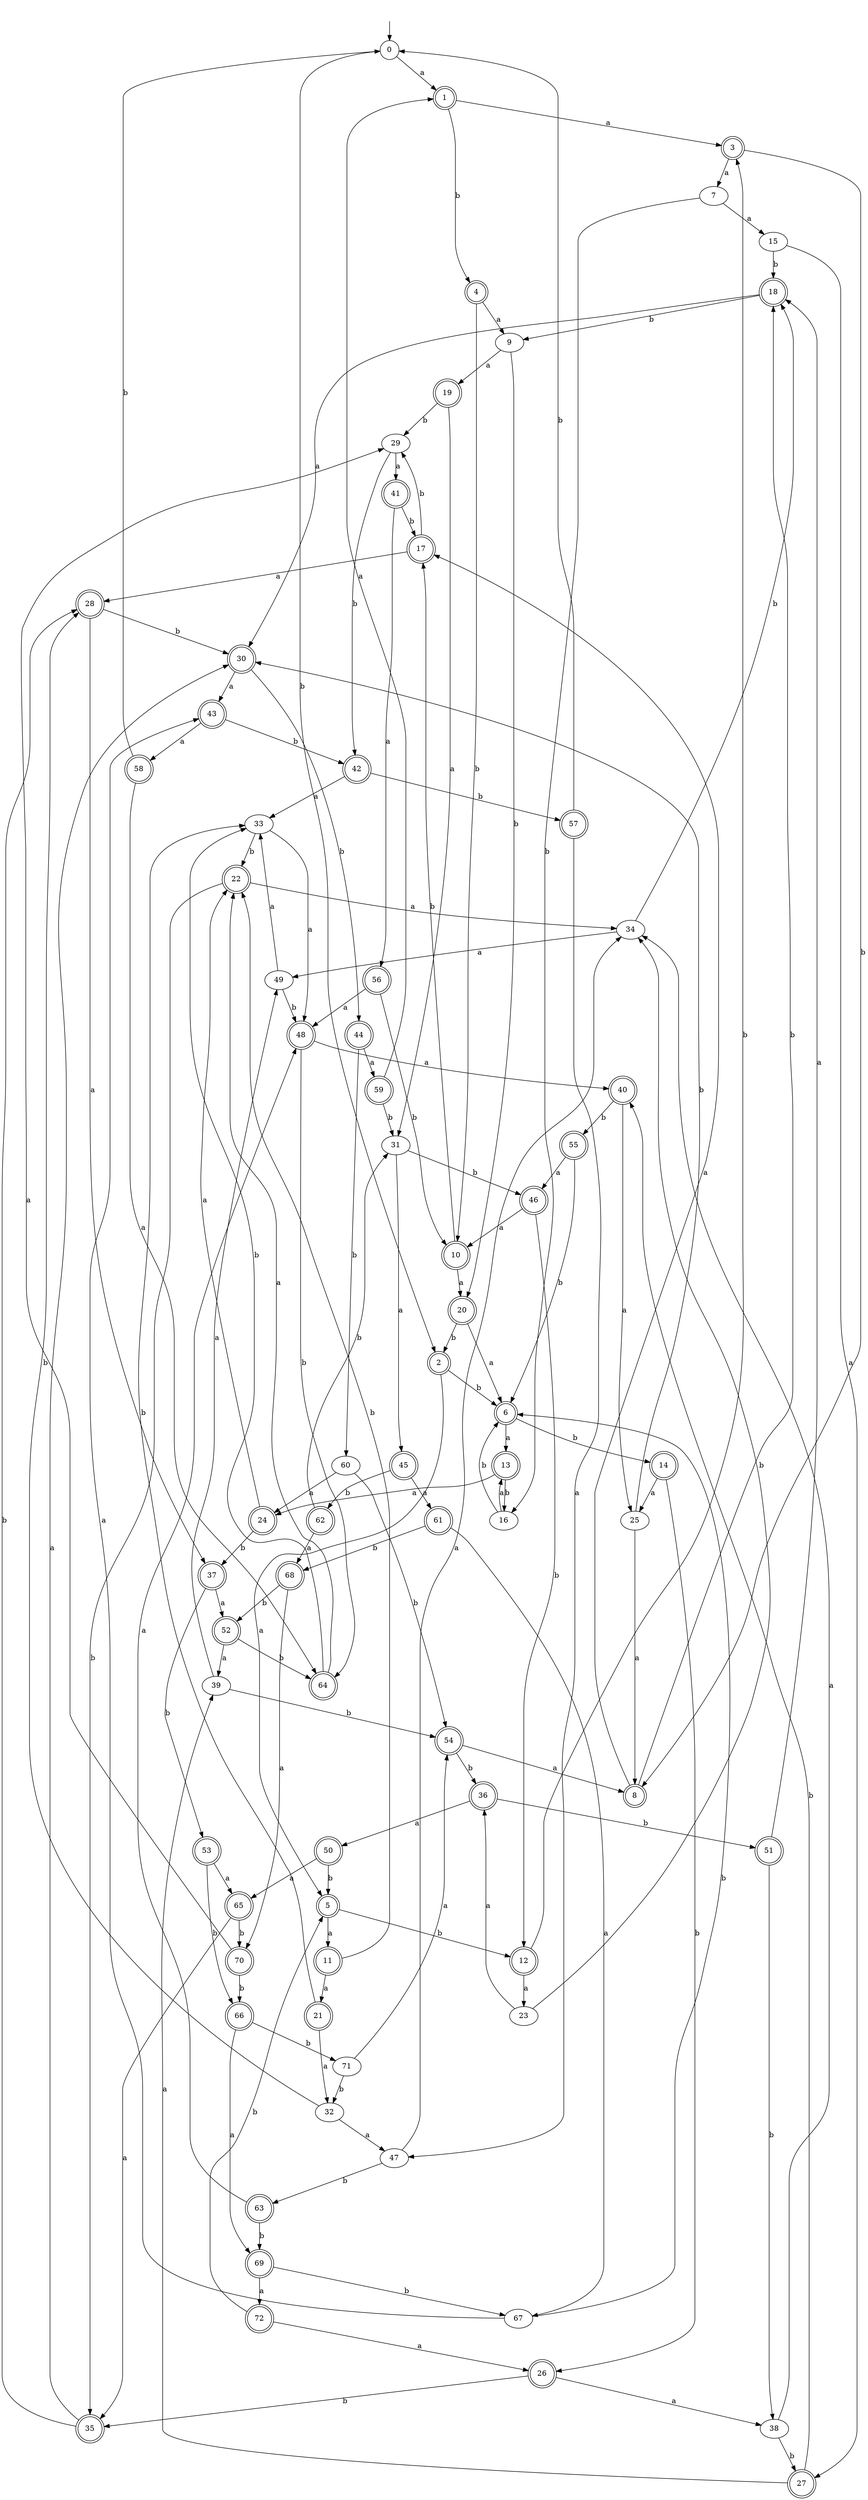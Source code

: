 digraph RandomDFA {
  __start0 [label="", shape=none];
  __start0 -> 0 [label=""];
  0 [shape=circle]
  0 -> 1 [label="a"]
  0 -> 2 [label="b"]
  1 [shape=doublecircle]
  1 -> 3 [label="a"]
  1 -> 4 [label="b"]
  2 [shape=doublecircle]
  2 -> 5 [label="a"]
  2 -> 6 [label="b"]
  3 [shape=doublecircle]
  3 -> 7 [label="a"]
  3 -> 8 [label="b"]
  4 [shape=doublecircle]
  4 -> 9 [label="a"]
  4 -> 10 [label="b"]
  5 [shape=doublecircle]
  5 -> 11 [label="a"]
  5 -> 12 [label="b"]
  6 [shape=doublecircle]
  6 -> 13 [label="a"]
  6 -> 14 [label="b"]
  7
  7 -> 15 [label="a"]
  7 -> 16 [label="b"]
  8 [shape=doublecircle]
  8 -> 17 [label="a"]
  8 -> 18 [label="b"]
  9
  9 -> 19 [label="a"]
  9 -> 20 [label="b"]
  10 [shape=doublecircle]
  10 -> 20 [label="a"]
  10 -> 17 [label="b"]
  11 [shape=doublecircle]
  11 -> 21 [label="a"]
  11 -> 22 [label="b"]
  12 [shape=doublecircle]
  12 -> 23 [label="a"]
  12 -> 3 [label="b"]
  13 [shape=doublecircle]
  13 -> 24 [label="a"]
  13 -> 16 [label="b"]
  14 [shape=doublecircle]
  14 -> 25 [label="a"]
  14 -> 26 [label="b"]
  15
  15 -> 27 [label="a"]
  15 -> 18 [label="b"]
  16
  16 -> 13 [label="a"]
  16 -> 6 [label="b"]
  17 [shape=doublecircle]
  17 -> 28 [label="a"]
  17 -> 29 [label="b"]
  18 [shape=doublecircle]
  18 -> 30 [label="a"]
  18 -> 9 [label="b"]
  19 [shape=doublecircle]
  19 -> 31 [label="a"]
  19 -> 29 [label="b"]
  20 [shape=doublecircle]
  20 -> 6 [label="a"]
  20 -> 2 [label="b"]
  21 [shape=doublecircle]
  21 -> 32 [label="a"]
  21 -> 33 [label="b"]
  22 [shape=doublecircle]
  22 -> 34 [label="a"]
  22 -> 35 [label="b"]
  23
  23 -> 36 [label="a"]
  23 -> 34 [label="b"]
  24 [shape=doublecircle]
  24 -> 22 [label="a"]
  24 -> 37 [label="b"]
  25
  25 -> 8 [label="a"]
  25 -> 30 [label="b"]
  26 [shape=doublecircle]
  26 -> 38 [label="a"]
  26 -> 35 [label="b"]
  27 [shape=doublecircle]
  27 -> 39 [label="a"]
  27 -> 40 [label="b"]
  28 [shape=doublecircle]
  28 -> 37 [label="a"]
  28 -> 30 [label="b"]
  29
  29 -> 41 [label="a"]
  29 -> 42 [label="b"]
  30 [shape=doublecircle]
  30 -> 43 [label="a"]
  30 -> 44 [label="b"]
  31
  31 -> 45 [label="a"]
  31 -> 46 [label="b"]
  32
  32 -> 47 [label="a"]
  32 -> 28 [label="b"]
  33
  33 -> 48 [label="a"]
  33 -> 22 [label="b"]
  34
  34 -> 49 [label="a"]
  34 -> 18 [label="b"]
  35 [shape=doublecircle]
  35 -> 30 [label="a"]
  35 -> 28 [label="b"]
  36 [shape=doublecircle]
  36 -> 50 [label="a"]
  36 -> 51 [label="b"]
  37 [shape=doublecircle]
  37 -> 52 [label="a"]
  37 -> 53 [label="b"]
  38
  38 -> 34 [label="a"]
  38 -> 27 [label="b"]
  39
  39 -> 49 [label="a"]
  39 -> 54 [label="b"]
  40 [shape=doublecircle]
  40 -> 25 [label="a"]
  40 -> 55 [label="b"]
  41 [shape=doublecircle]
  41 -> 56 [label="a"]
  41 -> 17 [label="b"]
  42 [shape=doublecircle]
  42 -> 33 [label="a"]
  42 -> 57 [label="b"]
  43 [shape=doublecircle]
  43 -> 58 [label="a"]
  43 -> 42 [label="b"]
  44 [shape=doublecircle]
  44 -> 59 [label="a"]
  44 -> 60 [label="b"]
  45 [shape=doublecircle]
  45 -> 61 [label="a"]
  45 -> 62 [label="b"]
  46 [shape=doublecircle]
  46 -> 10 [label="a"]
  46 -> 12 [label="b"]
  47
  47 -> 34 [label="a"]
  47 -> 63 [label="b"]
  48 [shape=doublecircle]
  48 -> 40 [label="a"]
  48 -> 64 [label="b"]
  49
  49 -> 33 [label="a"]
  49 -> 48 [label="b"]
  50 [shape=doublecircle]
  50 -> 65 [label="a"]
  50 -> 5 [label="b"]
  51 [shape=doublecircle]
  51 -> 18 [label="a"]
  51 -> 38 [label="b"]
  52 [shape=doublecircle]
  52 -> 39 [label="a"]
  52 -> 64 [label="b"]
  53 [shape=doublecircle]
  53 -> 65 [label="a"]
  53 -> 66 [label="b"]
  54 [shape=doublecircle]
  54 -> 8 [label="a"]
  54 -> 36 [label="b"]
  55 [shape=doublecircle]
  55 -> 46 [label="a"]
  55 -> 6 [label="b"]
  56 [shape=doublecircle]
  56 -> 48 [label="a"]
  56 -> 10 [label="b"]
  57 [shape=doublecircle]
  57 -> 47 [label="a"]
  57 -> 0 [label="b"]
  58 [shape=doublecircle]
  58 -> 64 [label="a"]
  58 -> 0 [label="b"]
  59 [shape=doublecircle]
  59 -> 1 [label="a"]
  59 -> 31 [label="b"]
  60
  60 -> 24 [label="a"]
  60 -> 54 [label="b"]
  61 [shape=doublecircle]
  61 -> 67 [label="a"]
  61 -> 68 [label="b"]
  62 [shape=doublecircle]
  62 -> 68 [label="a"]
  62 -> 31 [label="b"]
  63 [shape=doublecircle]
  63 -> 48 [label="a"]
  63 -> 69 [label="b"]
  64 [shape=doublecircle]
  64 -> 22 [label="a"]
  64 -> 33 [label="b"]
  65 [shape=doublecircle]
  65 -> 35 [label="a"]
  65 -> 70 [label="b"]
  66 [shape=doublecircle]
  66 -> 69 [label="a"]
  66 -> 71 [label="b"]
  67
  67 -> 43 [label="a"]
  67 -> 6 [label="b"]
  68 [shape=doublecircle]
  68 -> 70 [label="a"]
  68 -> 52 [label="b"]
  69 [shape=doublecircle]
  69 -> 72 [label="a"]
  69 -> 67 [label="b"]
  70 [shape=doublecircle]
  70 -> 29 [label="a"]
  70 -> 66 [label="b"]
  71
  71 -> 54 [label="a"]
  71 -> 32 [label="b"]
  72 [shape=doublecircle]
  72 -> 26 [label="a"]
  72 -> 5 [label="b"]
}
